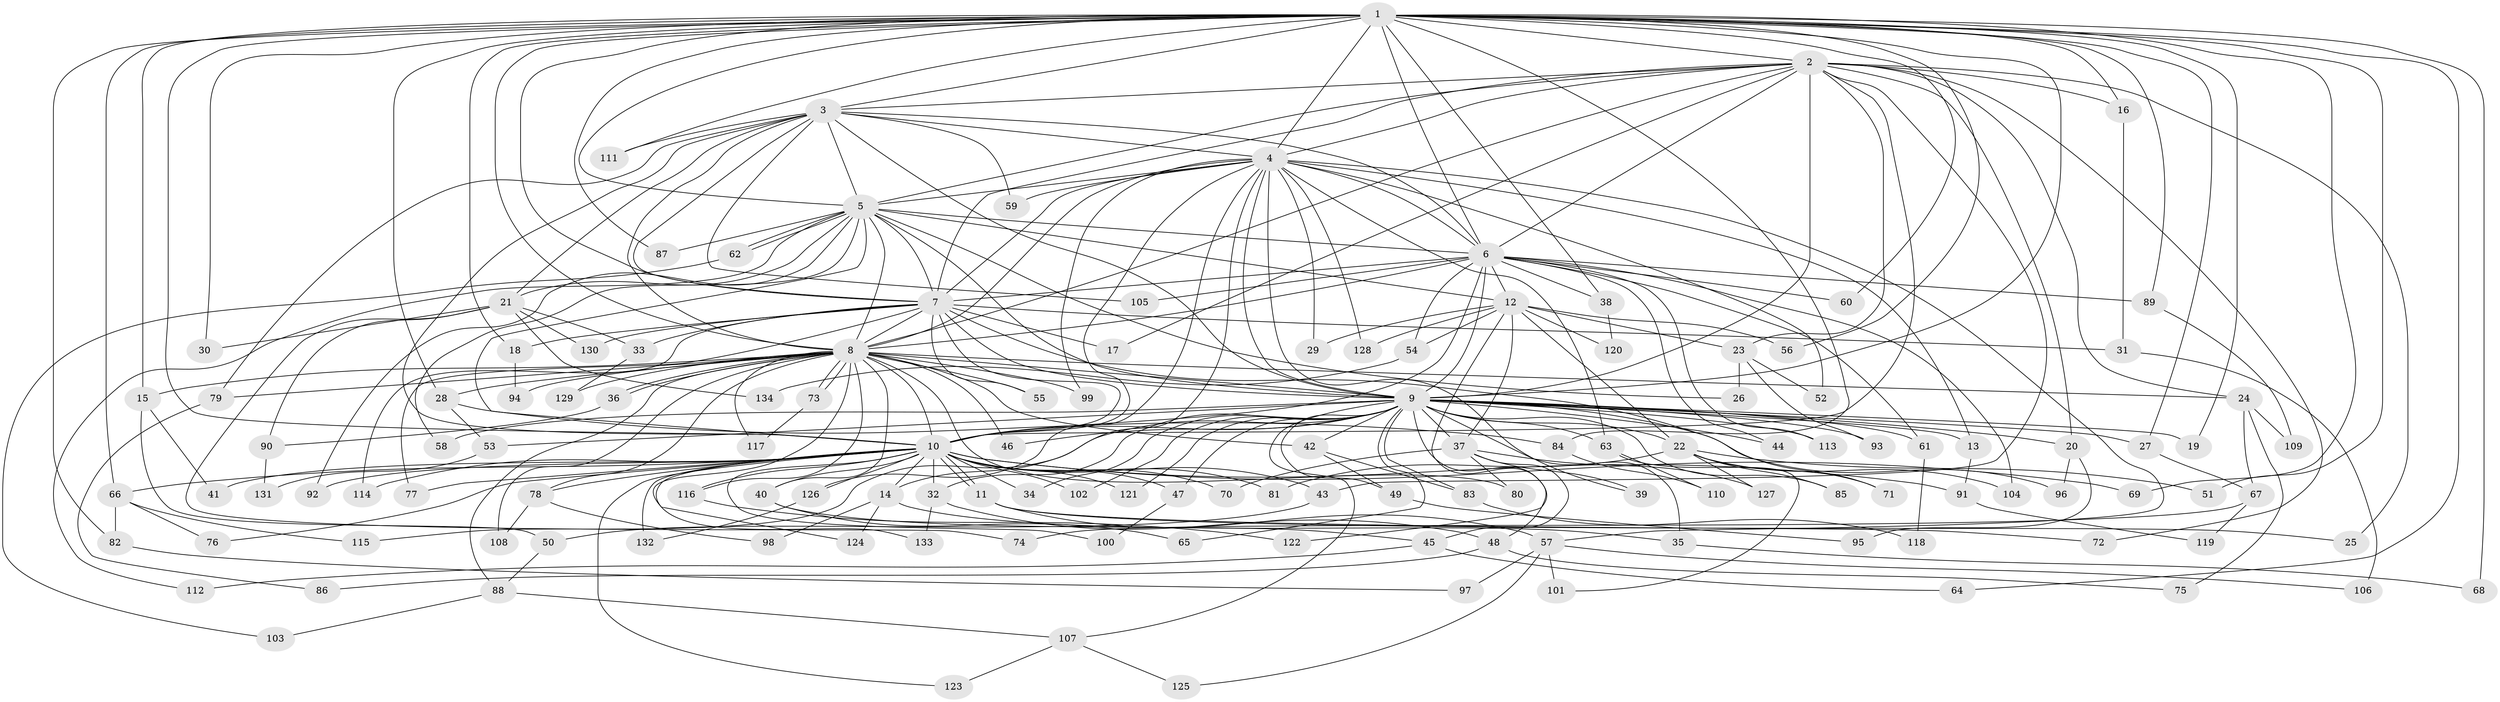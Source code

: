 // Generated by graph-tools (version 1.1) at 2025/10/02/27/25 16:10:57]
// undirected, 134 vertices, 293 edges
graph export_dot {
graph [start="1"]
  node [color=gray90,style=filled];
  1;
  2;
  3;
  4;
  5;
  6;
  7;
  8;
  9;
  10;
  11;
  12;
  13;
  14;
  15;
  16;
  17;
  18;
  19;
  20;
  21;
  22;
  23;
  24;
  25;
  26;
  27;
  28;
  29;
  30;
  31;
  32;
  33;
  34;
  35;
  36;
  37;
  38;
  39;
  40;
  41;
  42;
  43;
  44;
  45;
  46;
  47;
  48;
  49;
  50;
  51;
  52;
  53;
  54;
  55;
  56;
  57;
  58;
  59;
  60;
  61;
  62;
  63;
  64;
  65;
  66;
  67;
  68;
  69;
  70;
  71;
  72;
  73;
  74;
  75;
  76;
  77;
  78;
  79;
  80;
  81;
  82;
  83;
  84;
  85;
  86;
  87;
  88;
  89;
  90;
  91;
  92;
  93;
  94;
  95;
  96;
  97;
  98;
  99;
  100;
  101;
  102;
  103;
  104;
  105;
  106;
  107;
  108;
  109;
  110;
  111;
  112;
  113;
  114;
  115;
  116;
  117;
  118;
  119;
  120;
  121;
  122;
  123;
  124;
  125;
  126;
  127;
  128;
  129;
  130;
  131;
  132;
  133;
  134;
  1 -- 2;
  1 -- 3;
  1 -- 4;
  1 -- 5;
  1 -- 6;
  1 -- 7;
  1 -- 8;
  1 -- 9;
  1 -- 10;
  1 -- 15;
  1 -- 16;
  1 -- 18;
  1 -- 19;
  1 -- 27;
  1 -- 28;
  1 -- 30;
  1 -- 38;
  1 -- 51;
  1 -- 56;
  1 -- 60;
  1 -- 64;
  1 -- 66;
  1 -- 68;
  1 -- 69;
  1 -- 82;
  1 -- 84;
  1 -- 87;
  1 -- 89;
  1 -- 111;
  2 -- 3;
  2 -- 4;
  2 -- 5;
  2 -- 6;
  2 -- 7;
  2 -- 8;
  2 -- 9;
  2 -- 10;
  2 -- 16;
  2 -- 17;
  2 -- 20;
  2 -- 23;
  2 -- 24;
  2 -- 25;
  2 -- 43;
  2 -- 72;
  3 -- 4;
  3 -- 5;
  3 -- 6;
  3 -- 7;
  3 -- 8;
  3 -- 9;
  3 -- 10;
  3 -- 21;
  3 -- 59;
  3 -- 79;
  3 -- 105;
  3 -- 111;
  4 -- 5;
  4 -- 6;
  4 -- 7;
  4 -- 8;
  4 -- 9;
  4 -- 10;
  4 -- 13;
  4 -- 14;
  4 -- 29;
  4 -- 39;
  4 -- 52;
  4 -- 57;
  4 -- 59;
  4 -- 63;
  4 -- 99;
  4 -- 126;
  4 -- 128;
  5 -- 6;
  5 -- 7;
  5 -- 8;
  5 -- 9;
  5 -- 10;
  5 -- 12;
  5 -- 21;
  5 -- 26;
  5 -- 58;
  5 -- 62;
  5 -- 62;
  5 -- 87;
  5 -- 92;
  5 -- 112;
  6 -- 7;
  6 -- 8;
  6 -- 9;
  6 -- 10;
  6 -- 12;
  6 -- 38;
  6 -- 44;
  6 -- 54;
  6 -- 60;
  6 -- 61;
  6 -- 89;
  6 -- 104;
  6 -- 105;
  6 -- 113;
  7 -- 8;
  7 -- 9;
  7 -- 10;
  7 -- 17;
  7 -- 18;
  7 -- 31;
  7 -- 33;
  7 -- 55;
  7 -- 71;
  7 -- 77;
  7 -- 114;
  7 -- 130;
  8 -- 9;
  8 -- 10;
  8 -- 15;
  8 -- 24;
  8 -- 28;
  8 -- 36;
  8 -- 36;
  8 -- 40;
  8 -- 42;
  8 -- 46;
  8 -- 55;
  8 -- 73;
  8 -- 73;
  8 -- 78;
  8 -- 79;
  8 -- 80;
  8 -- 88;
  8 -- 94;
  8 -- 99;
  8 -- 108;
  8 -- 116;
  8 -- 117;
  8 -- 129;
  8 -- 133;
  9 -- 10;
  9 -- 13;
  9 -- 19;
  9 -- 20;
  9 -- 22;
  9 -- 27;
  9 -- 32;
  9 -- 34;
  9 -- 35;
  9 -- 37;
  9 -- 42;
  9 -- 44;
  9 -- 46;
  9 -- 47;
  9 -- 48;
  9 -- 49;
  9 -- 53;
  9 -- 58;
  9 -- 61;
  9 -- 63;
  9 -- 65;
  9 -- 83;
  9 -- 85;
  9 -- 93;
  9 -- 96;
  9 -- 102;
  9 -- 107;
  9 -- 113;
  9 -- 115;
  9 -- 121;
  10 -- 11;
  10 -- 11;
  10 -- 14;
  10 -- 32;
  10 -- 34;
  10 -- 40;
  10 -- 41;
  10 -- 43;
  10 -- 47;
  10 -- 66;
  10 -- 69;
  10 -- 70;
  10 -- 76;
  10 -- 77;
  10 -- 78;
  10 -- 81;
  10 -- 91;
  10 -- 92;
  10 -- 100;
  10 -- 102;
  10 -- 114;
  10 -- 116;
  10 -- 121;
  10 -- 123;
  10 -- 124;
  10 -- 126;
  10 -- 132;
  11 -- 25;
  11 -- 57;
  11 -- 72;
  12 -- 22;
  12 -- 23;
  12 -- 29;
  12 -- 37;
  12 -- 54;
  12 -- 56;
  12 -- 120;
  12 -- 122;
  12 -- 128;
  13 -- 91;
  14 -- 35;
  14 -- 98;
  14 -- 124;
  15 -- 41;
  15 -- 50;
  16 -- 31;
  18 -- 94;
  20 -- 95;
  20 -- 96;
  21 -- 30;
  21 -- 33;
  21 -- 74;
  21 -- 90;
  21 -- 130;
  21 -- 134;
  22 -- 51;
  22 -- 71;
  22 -- 81;
  22 -- 85;
  22 -- 104;
  22 -- 127;
  23 -- 26;
  23 -- 52;
  23 -- 93;
  24 -- 67;
  24 -- 75;
  24 -- 109;
  27 -- 67;
  28 -- 53;
  28 -- 84;
  31 -- 106;
  32 -- 48;
  32 -- 133;
  33 -- 129;
  35 -- 68;
  36 -- 90;
  37 -- 39;
  37 -- 45;
  37 -- 70;
  37 -- 80;
  37 -- 127;
  38 -- 120;
  40 -- 45;
  40 -- 65;
  42 -- 49;
  42 -- 83;
  43 -- 50;
  45 -- 64;
  45 -- 112;
  47 -- 100;
  48 -- 75;
  48 -- 86;
  49 -- 95;
  50 -- 88;
  53 -- 131;
  54 -- 134;
  57 -- 97;
  57 -- 101;
  57 -- 106;
  57 -- 125;
  61 -- 118;
  62 -- 103;
  63 -- 101;
  63 -- 110;
  66 -- 76;
  66 -- 82;
  66 -- 115;
  67 -- 74;
  67 -- 119;
  73 -- 117;
  78 -- 98;
  78 -- 108;
  79 -- 86;
  82 -- 97;
  83 -- 118;
  84 -- 110;
  88 -- 103;
  88 -- 107;
  89 -- 109;
  90 -- 131;
  91 -- 119;
  107 -- 123;
  107 -- 125;
  116 -- 122;
  126 -- 132;
}

